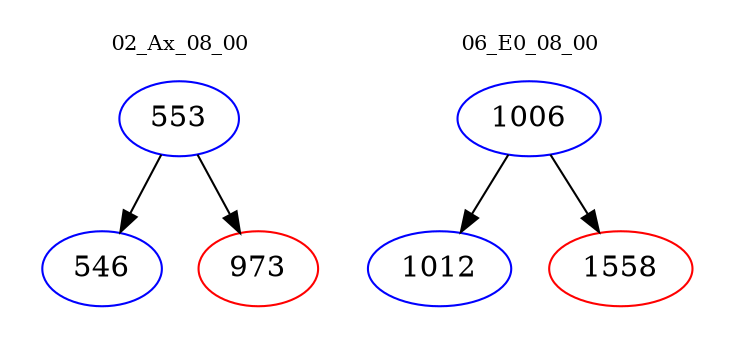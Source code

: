 digraph{
subgraph cluster_0 {
color = white
label = "02_Ax_08_00";
fontsize=10;
T0_553 [label="553", color="blue"]
T0_553 -> T0_546 [color="black"]
T0_546 [label="546", color="blue"]
T0_553 -> T0_973 [color="black"]
T0_973 [label="973", color="red"]
}
subgraph cluster_1 {
color = white
label = "06_E0_08_00";
fontsize=10;
T1_1006 [label="1006", color="blue"]
T1_1006 -> T1_1012 [color="black"]
T1_1012 [label="1012", color="blue"]
T1_1006 -> T1_1558 [color="black"]
T1_1558 [label="1558", color="red"]
}
}
